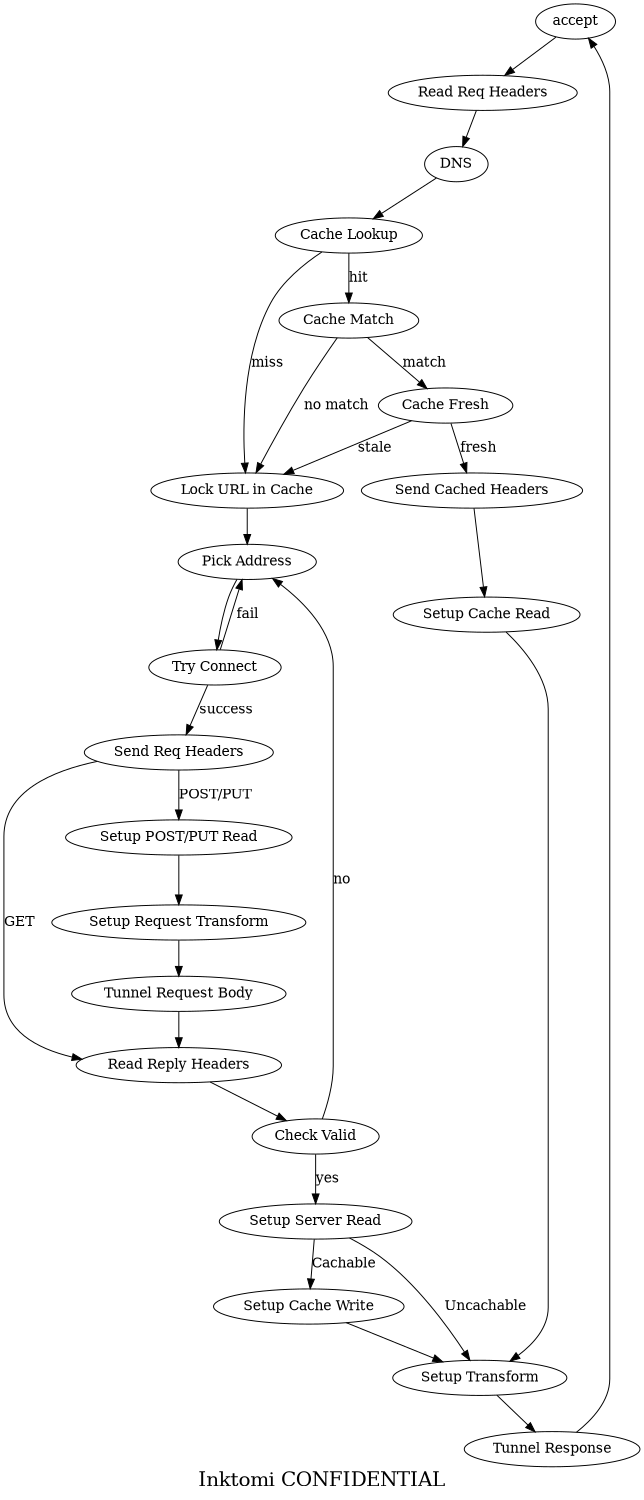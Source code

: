 /* A simplified state diagram for HttpSM */
/*   */

digraph g {
center=1;
size = "7.5,10";
fontsize="20";
label = "Inktomi CONFIDENTIAL";
orientation = "portrait";

"ACCEPT" [ label = "accept" ];
"RD_REQ_HDRS" [ label = "Read Req Headers" ];
"DNS" [ label = "DNS" ];
"C_LOOKUP" [ label = "Cache Lookup" ];
"CACHE_LOCK" [ label = "Lock URL in Cache" ];
"PICK_ADDR" [ label = "Pick Address" ];
"CACHE_MATCH" [ label = "Cache Match" ];
"CACHE_FRESH" [ label = "Cache Fresh" ];
"SND_REQ_HDRS" [ label = "Send Req Headers" ];
"SETUP_C_READ" [ label = "Setup Cache Read" ];
"SND_C_HDRS" [ label = "Send Cached Headers" ];
"CONNECT" [ label = "Try Connect" ];
"SND_REQ_HDRS" [ label = "Send Req Headers" ];
"RD_REP_HDRS" [ label = "Read Reply Headers" ];
"VALID" [ label = "Check Valid" ];
"SETUP_S_READ" [ label = "Setup Server Read" ];
"SETUP_CACHE_WRITE" [ label = "Setup Cache Write" ];
"SETUP_TRANS" [ label = "Setup Transform" ];
"SETUP_REQ_TRANS" [ label = "Setup Request Transform" ];
"SETUP_BODY_READ" [ label = "Setup POST/PUT Read" ];
"TUNNEL" [ label = "Tunnel Response" ];
"TUNNEL_REQ" [ label = "Tunnel Request Body" ];


"ACCEPT" -> "RD_REQ_HDRS";
"RD_REQ_HDRS" -> "DNS";
"DNS" -> "C_LOOKUP";
"C_LOOKUP" -> "CACHE_MATCH" [ label = "hit" ];
"C_LOOKUP" -> "CACHE_LOCK" [ label = "miss" ];
"CACHE_LOCK" -> "PICK_ADDR";
"CACHE_MATCH" -> "CACHE_LOCK" [ label = "no match" ];
"CACHE_MATCH" -> "CACHE_FRESH" [ label ="match" ];
"CACHE_FRESH" -> "SND_C_HDRS" [ label ="fresh" ];
"CACHE_FRESH" -> "CACHE_LOCK" [ label ="stale" ];
"SND_C_HDRS" -> "SETUP_C_READ";
"SETUP_C_READ" -> "SETUP_TRANS";
"PICK_ADDR" -> "CONNECT";
"CONNECT" -> "PICK_ADDR" [ label = "fail" ];
"CONNECT" -> "SND_REQ_HDRS" [ label = "success" ];
"SND_REQ_HDRS" -> "SETUP_BODY_READ" [label = "POST/PUT" ];
"SETUP_BODY_READ" -> "SETUP_REQ_TRANS";
"SETUP_REQ_TRANS" -> "TUNNEL_REQ";
"TUNNEL_REQ" -> "RD_REP_HDRS";
"SND_REQ_HDRS" -> "RD_REP_HDRS" [label = "GET" ];
"RD_REP_HDRS" -> "VALID";
"VALID" -> "PICK_ADDR" [ label = "no" ];
"VALID" -> "SETUP_S_READ" [ label = "yes" ];
"SETUP_S_READ" -> "SETUP_TRANS" [ label = "Uncachable" ];
"SETUP_S_READ" -> "SETUP_CACHE_WRITE" [ label = "Cachable" ];
"SETUP_CACHE_WRITE" -> "SETUP_TRANS";
"SETUP_TRANS" -> "TUNNEL";
"TUNNEL" -> "ACCEPT";

}

